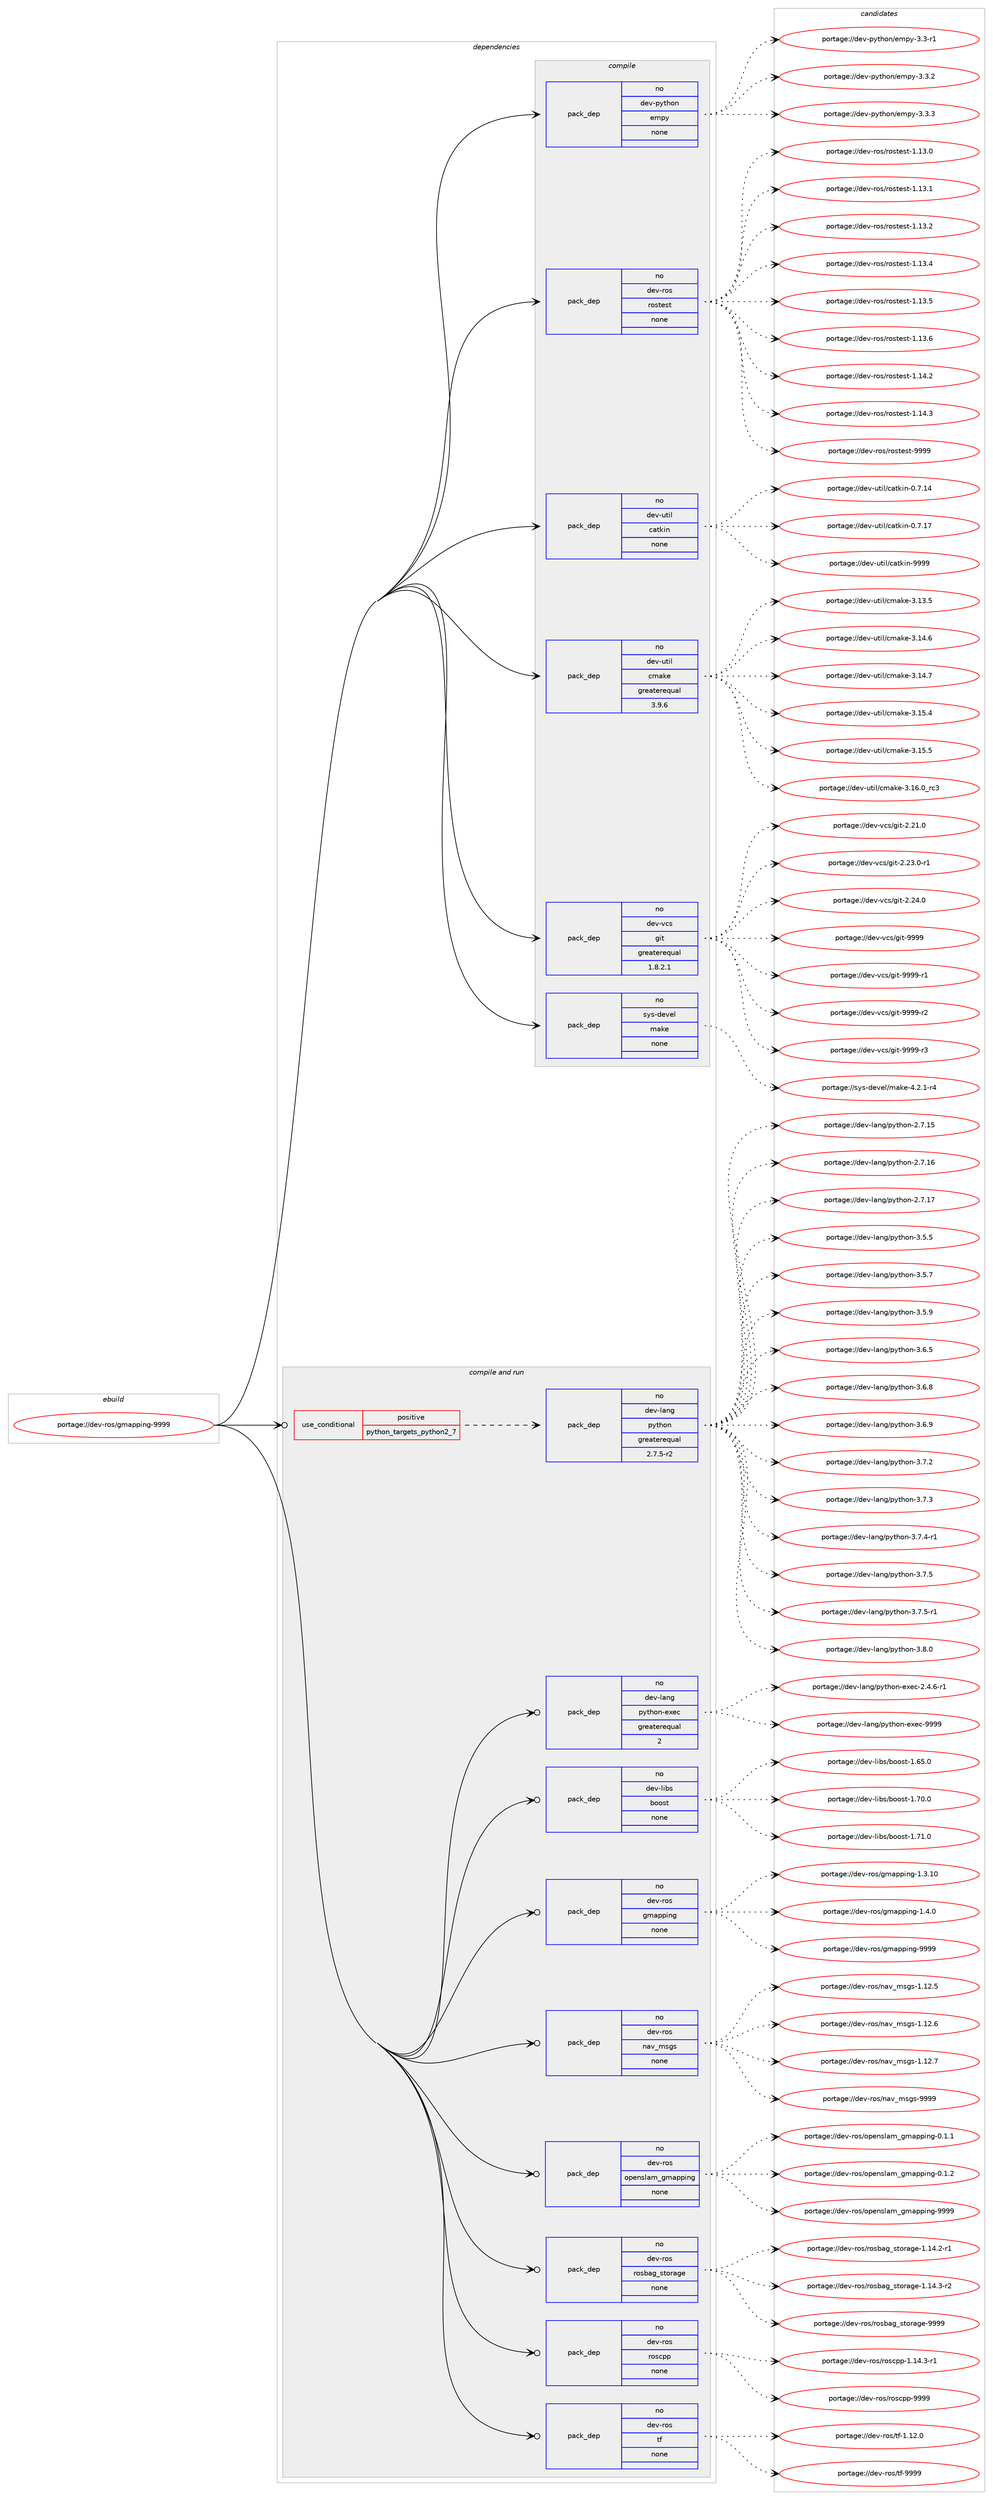 digraph prolog {

# *************
# Graph options
# *************

newrank=true;
concentrate=true;
compound=true;
graph [rankdir=LR,fontname=Helvetica,fontsize=10,ranksep=1.5];#, ranksep=2.5, nodesep=0.2];
edge  [arrowhead=vee];
node  [fontname=Helvetica,fontsize=10];

# **********
# The ebuild
# **********

subgraph cluster_leftcol {
color=gray;
rank=same;
label=<<i>ebuild</i>>;
id [label="portage://dev-ros/gmapping-9999", color=red, width=4, href="../dev-ros/gmapping-9999.svg"];
}

# ****************
# The dependencies
# ****************

subgraph cluster_midcol {
color=gray;
label=<<i>dependencies</i>>;
subgraph cluster_compile {
fillcolor="#eeeeee";
style=filled;
label=<<i>compile</i>>;
subgraph pack142297 {
dependency188475 [label=<<TABLE BORDER="0" CELLBORDER="1" CELLSPACING="0" CELLPADDING="4" WIDTH="220"><TR><TD ROWSPAN="6" CELLPADDING="30">pack_dep</TD></TR><TR><TD WIDTH="110">no</TD></TR><TR><TD>dev-python</TD></TR><TR><TD>empy</TD></TR><TR><TD>none</TD></TR><TR><TD></TD></TR></TABLE>>, shape=none, color=blue];
}
id:e -> dependency188475:w [weight=20,style="solid",arrowhead="vee"];
subgraph pack142298 {
dependency188476 [label=<<TABLE BORDER="0" CELLBORDER="1" CELLSPACING="0" CELLPADDING="4" WIDTH="220"><TR><TD ROWSPAN="6" CELLPADDING="30">pack_dep</TD></TR><TR><TD WIDTH="110">no</TD></TR><TR><TD>dev-ros</TD></TR><TR><TD>rostest</TD></TR><TR><TD>none</TD></TR><TR><TD></TD></TR></TABLE>>, shape=none, color=blue];
}
id:e -> dependency188476:w [weight=20,style="solid",arrowhead="vee"];
subgraph pack142299 {
dependency188477 [label=<<TABLE BORDER="0" CELLBORDER="1" CELLSPACING="0" CELLPADDING="4" WIDTH="220"><TR><TD ROWSPAN="6" CELLPADDING="30">pack_dep</TD></TR><TR><TD WIDTH="110">no</TD></TR><TR><TD>dev-util</TD></TR><TR><TD>catkin</TD></TR><TR><TD>none</TD></TR><TR><TD></TD></TR></TABLE>>, shape=none, color=blue];
}
id:e -> dependency188477:w [weight=20,style="solid",arrowhead="vee"];
subgraph pack142300 {
dependency188478 [label=<<TABLE BORDER="0" CELLBORDER="1" CELLSPACING="0" CELLPADDING="4" WIDTH="220"><TR><TD ROWSPAN="6" CELLPADDING="30">pack_dep</TD></TR><TR><TD WIDTH="110">no</TD></TR><TR><TD>dev-util</TD></TR><TR><TD>cmake</TD></TR><TR><TD>greaterequal</TD></TR><TR><TD>3.9.6</TD></TR></TABLE>>, shape=none, color=blue];
}
id:e -> dependency188478:w [weight=20,style="solid",arrowhead="vee"];
subgraph pack142301 {
dependency188479 [label=<<TABLE BORDER="0" CELLBORDER="1" CELLSPACING="0" CELLPADDING="4" WIDTH="220"><TR><TD ROWSPAN="6" CELLPADDING="30">pack_dep</TD></TR><TR><TD WIDTH="110">no</TD></TR><TR><TD>dev-vcs</TD></TR><TR><TD>git</TD></TR><TR><TD>greaterequal</TD></TR><TR><TD>1.8.2.1</TD></TR></TABLE>>, shape=none, color=blue];
}
id:e -> dependency188479:w [weight=20,style="solid",arrowhead="vee"];
subgraph pack142302 {
dependency188480 [label=<<TABLE BORDER="0" CELLBORDER="1" CELLSPACING="0" CELLPADDING="4" WIDTH="220"><TR><TD ROWSPAN="6" CELLPADDING="30">pack_dep</TD></TR><TR><TD WIDTH="110">no</TD></TR><TR><TD>sys-devel</TD></TR><TR><TD>make</TD></TR><TR><TD>none</TD></TR><TR><TD></TD></TR></TABLE>>, shape=none, color=blue];
}
id:e -> dependency188480:w [weight=20,style="solid",arrowhead="vee"];
}
subgraph cluster_compileandrun {
fillcolor="#eeeeee";
style=filled;
label=<<i>compile and run</i>>;
subgraph cond42750 {
dependency188481 [label=<<TABLE BORDER="0" CELLBORDER="1" CELLSPACING="0" CELLPADDING="4"><TR><TD ROWSPAN="3" CELLPADDING="10">use_conditional</TD></TR><TR><TD>positive</TD></TR><TR><TD>python_targets_python2_7</TD></TR></TABLE>>, shape=none, color=red];
subgraph pack142303 {
dependency188482 [label=<<TABLE BORDER="0" CELLBORDER="1" CELLSPACING="0" CELLPADDING="4" WIDTH="220"><TR><TD ROWSPAN="6" CELLPADDING="30">pack_dep</TD></TR><TR><TD WIDTH="110">no</TD></TR><TR><TD>dev-lang</TD></TR><TR><TD>python</TD></TR><TR><TD>greaterequal</TD></TR><TR><TD>2.7.5-r2</TD></TR></TABLE>>, shape=none, color=blue];
}
dependency188481:e -> dependency188482:w [weight=20,style="dashed",arrowhead="vee"];
}
id:e -> dependency188481:w [weight=20,style="solid",arrowhead="odotvee"];
subgraph pack142304 {
dependency188483 [label=<<TABLE BORDER="0" CELLBORDER="1" CELLSPACING="0" CELLPADDING="4" WIDTH="220"><TR><TD ROWSPAN="6" CELLPADDING="30">pack_dep</TD></TR><TR><TD WIDTH="110">no</TD></TR><TR><TD>dev-lang</TD></TR><TR><TD>python-exec</TD></TR><TR><TD>greaterequal</TD></TR><TR><TD>2</TD></TR></TABLE>>, shape=none, color=blue];
}
id:e -> dependency188483:w [weight=20,style="solid",arrowhead="odotvee"];
subgraph pack142305 {
dependency188484 [label=<<TABLE BORDER="0" CELLBORDER="1" CELLSPACING="0" CELLPADDING="4" WIDTH="220"><TR><TD ROWSPAN="6" CELLPADDING="30">pack_dep</TD></TR><TR><TD WIDTH="110">no</TD></TR><TR><TD>dev-libs</TD></TR><TR><TD>boost</TD></TR><TR><TD>none</TD></TR><TR><TD></TD></TR></TABLE>>, shape=none, color=blue];
}
id:e -> dependency188484:w [weight=20,style="solid",arrowhead="odotvee"];
subgraph pack142306 {
dependency188485 [label=<<TABLE BORDER="0" CELLBORDER="1" CELLSPACING="0" CELLPADDING="4" WIDTH="220"><TR><TD ROWSPAN="6" CELLPADDING="30">pack_dep</TD></TR><TR><TD WIDTH="110">no</TD></TR><TR><TD>dev-ros</TD></TR><TR><TD>gmapping</TD></TR><TR><TD>none</TD></TR><TR><TD></TD></TR></TABLE>>, shape=none, color=blue];
}
id:e -> dependency188485:w [weight=20,style="solid",arrowhead="odotvee"];
subgraph pack142307 {
dependency188486 [label=<<TABLE BORDER="0" CELLBORDER="1" CELLSPACING="0" CELLPADDING="4" WIDTH="220"><TR><TD ROWSPAN="6" CELLPADDING="30">pack_dep</TD></TR><TR><TD WIDTH="110">no</TD></TR><TR><TD>dev-ros</TD></TR><TR><TD>nav_msgs</TD></TR><TR><TD>none</TD></TR><TR><TD></TD></TR></TABLE>>, shape=none, color=blue];
}
id:e -> dependency188486:w [weight=20,style="solid",arrowhead="odotvee"];
subgraph pack142308 {
dependency188487 [label=<<TABLE BORDER="0" CELLBORDER="1" CELLSPACING="0" CELLPADDING="4" WIDTH="220"><TR><TD ROWSPAN="6" CELLPADDING="30">pack_dep</TD></TR><TR><TD WIDTH="110">no</TD></TR><TR><TD>dev-ros</TD></TR><TR><TD>openslam_gmapping</TD></TR><TR><TD>none</TD></TR><TR><TD></TD></TR></TABLE>>, shape=none, color=blue];
}
id:e -> dependency188487:w [weight=20,style="solid",arrowhead="odotvee"];
subgraph pack142309 {
dependency188488 [label=<<TABLE BORDER="0" CELLBORDER="1" CELLSPACING="0" CELLPADDING="4" WIDTH="220"><TR><TD ROWSPAN="6" CELLPADDING="30">pack_dep</TD></TR><TR><TD WIDTH="110">no</TD></TR><TR><TD>dev-ros</TD></TR><TR><TD>rosbag_storage</TD></TR><TR><TD>none</TD></TR><TR><TD></TD></TR></TABLE>>, shape=none, color=blue];
}
id:e -> dependency188488:w [weight=20,style="solid",arrowhead="odotvee"];
subgraph pack142310 {
dependency188489 [label=<<TABLE BORDER="0" CELLBORDER="1" CELLSPACING="0" CELLPADDING="4" WIDTH="220"><TR><TD ROWSPAN="6" CELLPADDING="30">pack_dep</TD></TR><TR><TD WIDTH="110">no</TD></TR><TR><TD>dev-ros</TD></TR><TR><TD>roscpp</TD></TR><TR><TD>none</TD></TR><TR><TD></TD></TR></TABLE>>, shape=none, color=blue];
}
id:e -> dependency188489:w [weight=20,style="solid",arrowhead="odotvee"];
subgraph pack142311 {
dependency188490 [label=<<TABLE BORDER="0" CELLBORDER="1" CELLSPACING="0" CELLPADDING="4" WIDTH="220"><TR><TD ROWSPAN="6" CELLPADDING="30">pack_dep</TD></TR><TR><TD WIDTH="110">no</TD></TR><TR><TD>dev-ros</TD></TR><TR><TD>tf</TD></TR><TR><TD>none</TD></TR><TR><TD></TD></TR></TABLE>>, shape=none, color=blue];
}
id:e -> dependency188490:w [weight=20,style="solid",arrowhead="odotvee"];
}
subgraph cluster_run {
fillcolor="#eeeeee";
style=filled;
label=<<i>run</i>>;
}
}

# **************
# The candidates
# **************

subgraph cluster_choices {
rank=same;
color=gray;
label=<<i>candidates</i>>;

subgraph choice142297 {
color=black;
nodesep=1;
choiceportage1001011184511212111610411111047101109112121455146514511449 [label="portage://dev-python/empy-3.3-r1", color=red, width=4,href="../dev-python/empy-3.3-r1.svg"];
choiceportage1001011184511212111610411111047101109112121455146514650 [label="portage://dev-python/empy-3.3.2", color=red, width=4,href="../dev-python/empy-3.3.2.svg"];
choiceportage1001011184511212111610411111047101109112121455146514651 [label="portage://dev-python/empy-3.3.3", color=red, width=4,href="../dev-python/empy-3.3.3.svg"];
dependency188475:e -> choiceportage1001011184511212111610411111047101109112121455146514511449:w [style=dotted,weight="100"];
dependency188475:e -> choiceportage1001011184511212111610411111047101109112121455146514650:w [style=dotted,weight="100"];
dependency188475:e -> choiceportage1001011184511212111610411111047101109112121455146514651:w [style=dotted,weight="100"];
}
subgraph choice142298 {
color=black;
nodesep=1;
choiceportage100101118451141111154711411111511610111511645494649514648 [label="portage://dev-ros/rostest-1.13.0", color=red, width=4,href="../dev-ros/rostest-1.13.0.svg"];
choiceportage100101118451141111154711411111511610111511645494649514649 [label="portage://dev-ros/rostest-1.13.1", color=red, width=4,href="../dev-ros/rostest-1.13.1.svg"];
choiceportage100101118451141111154711411111511610111511645494649514650 [label="portage://dev-ros/rostest-1.13.2", color=red, width=4,href="../dev-ros/rostest-1.13.2.svg"];
choiceportage100101118451141111154711411111511610111511645494649514652 [label="portage://dev-ros/rostest-1.13.4", color=red, width=4,href="../dev-ros/rostest-1.13.4.svg"];
choiceportage100101118451141111154711411111511610111511645494649514653 [label="portage://dev-ros/rostest-1.13.5", color=red, width=4,href="../dev-ros/rostest-1.13.5.svg"];
choiceportage100101118451141111154711411111511610111511645494649514654 [label="portage://dev-ros/rostest-1.13.6", color=red, width=4,href="../dev-ros/rostest-1.13.6.svg"];
choiceportage100101118451141111154711411111511610111511645494649524650 [label="portage://dev-ros/rostest-1.14.2", color=red, width=4,href="../dev-ros/rostest-1.14.2.svg"];
choiceportage100101118451141111154711411111511610111511645494649524651 [label="portage://dev-ros/rostest-1.14.3", color=red, width=4,href="../dev-ros/rostest-1.14.3.svg"];
choiceportage10010111845114111115471141111151161011151164557575757 [label="portage://dev-ros/rostest-9999", color=red, width=4,href="../dev-ros/rostest-9999.svg"];
dependency188476:e -> choiceportage100101118451141111154711411111511610111511645494649514648:w [style=dotted,weight="100"];
dependency188476:e -> choiceportage100101118451141111154711411111511610111511645494649514649:w [style=dotted,weight="100"];
dependency188476:e -> choiceportage100101118451141111154711411111511610111511645494649514650:w [style=dotted,weight="100"];
dependency188476:e -> choiceportage100101118451141111154711411111511610111511645494649514652:w [style=dotted,weight="100"];
dependency188476:e -> choiceportage100101118451141111154711411111511610111511645494649514653:w [style=dotted,weight="100"];
dependency188476:e -> choiceportage100101118451141111154711411111511610111511645494649514654:w [style=dotted,weight="100"];
dependency188476:e -> choiceportage100101118451141111154711411111511610111511645494649524650:w [style=dotted,weight="100"];
dependency188476:e -> choiceportage100101118451141111154711411111511610111511645494649524651:w [style=dotted,weight="100"];
dependency188476:e -> choiceportage10010111845114111115471141111151161011151164557575757:w [style=dotted,weight="100"];
}
subgraph choice142299 {
color=black;
nodesep=1;
choiceportage1001011184511711610510847999711610710511045484655464952 [label="portage://dev-util/catkin-0.7.14", color=red, width=4,href="../dev-util/catkin-0.7.14.svg"];
choiceportage1001011184511711610510847999711610710511045484655464955 [label="portage://dev-util/catkin-0.7.17", color=red, width=4,href="../dev-util/catkin-0.7.17.svg"];
choiceportage100101118451171161051084799971161071051104557575757 [label="portage://dev-util/catkin-9999", color=red, width=4,href="../dev-util/catkin-9999.svg"];
dependency188477:e -> choiceportage1001011184511711610510847999711610710511045484655464952:w [style=dotted,weight="100"];
dependency188477:e -> choiceportage1001011184511711610510847999711610710511045484655464955:w [style=dotted,weight="100"];
dependency188477:e -> choiceportage100101118451171161051084799971161071051104557575757:w [style=dotted,weight="100"];
}
subgraph choice142300 {
color=black;
nodesep=1;
choiceportage1001011184511711610510847991099710710145514649514653 [label="portage://dev-util/cmake-3.13.5", color=red, width=4,href="../dev-util/cmake-3.13.5.svg"];
choiceportage1001011184511711610510847991099710710145514649524654 [label="portage://dev-util/cmake-3.14.6", color=red, width=4,href="../dev-util/cmake-3.14.6.svg"];
choiceportage1001011184511711610510847991099710710145514649524655 [label="portage://dev-util/cmake-3.14.7", color=red, width=4,href="../dev-util/cmake-3.14.7.svg"];
choiceportage1001011184511711610510847991099710710145514649534652 [label="portage://dev-util/cmake-3.15.4", color=red, width=4,href="../dev-util/cmake-3.15.4.svg"];
choiceportage1001011184511711610510847991099710710145514649534653 [label="portage://dev-util/cmake-3.15.5", color=red, width=4,href="../dev-util/cmake-3.15.5.svg"];
choiceportage1001011184511711610510847991099710710145514649544648951149951 [label="portage://dev-util/cmake-3.16.0_rc3", color=red, width=4,href="../dev-util/cmake-3.16.0_rc3.svg"];
dependency188478:e -> choiceportage1001011184511711610510847991099710710145514649514653:w [style=dotted,weight="100"];
dependency188478:e -> choiceportage1001011184511711610510847991099710710145514649524654:w [style=dotted,weight="100"];
dependency188478:e -> choiceportage1001011184511711610510847991099710710145514649524655:w [style=dotted,weight="100"];
dependency188478:e -> choiceportage1001011184511711610510847991099710710145514649534652:w [style=dotted,weight="100"];
dependency188478:e -> choiceportage1001011184511711610510847991099710710145514649534653:w [style=dotted,weight="100"];
dependency188478:e -> choiceportage1001011184511711610510847991099710710145514649544648951149951:w [style=dotted,weight="100"];
}
subgraph choice142301 {
color=black;
nodesep=1;
choiceportage10010111845118991154710310511645504650494648 [label="portage://dev-vcs/git-2.21.0", color=red, width=4,href="../dev-vcs/git-2.21.0.svg"];
choiceportage100101118451189911547103105116455046505146484511449 [label="portage://dev-vcs/git-2.23.0-r1", color=red, width=4,href="../dev-vcs/git-2.23.0-r1.svg"];
choiceportage10010111845118991154710310511645504650524648 [label="portage://dev-vcs/git-2.24.0", color=red, width=4,href="../dev-vcs/git-2.24.0.svg"];
choiceportage1001011184511899115471031051164557575757 [label="portage://dev-vcs/git-9999", color=red, width=4,href="../dev-vcs/git-9999.svg"];
choiceportage10010111845118991154710310511645575757574511449 [label="portage://dev-vcs/git-9999-r1", color=red, width=4,href="../dev-vcs/git-9999-r1.svg"];
choiceportage10010111845118991154710310511645575757574511450 [label="portage://dev-vcs/git-9999-r2", color=red, width=4,href="../dev-vcs/git-9999-r2.svg"];
choiceportage10010111845118991154710310511645575757574511451 [label="portage://dev-vcs/git-9999-r3", color=red, width=4,href="../dev-vcs/git-9999-r3.svg"];
dependency188479:e -> choiceportage10010111845118991154710310511645504650494648:w [style=dotted,weight="100"];
dependency188479:e -> choiceportage100101118451189911547103105116455046505146484511449:w [style=dotted,weight="100"];
dependency188479:e -> choiceportage10010111845118991154710310511645504650524648:w [style=dotted,weight="100"];
dependency188479:e -> choiceportage1001011184511899115471031051164557575757:w [style=dotted,weight="100"];
dependency188479:e -> choiceportage10010111845118991154710310511645575757574511449:w [style=dotted,weight="100"];
dependency188479:e -> choiceportage10010111845118991154710310511645575757574511450:w [style=dotted,weight="100"];
dependency188479:e -> choiceportage10010111845118991154710310511645575757574511451:w [style=dotted,weight="100"];
}
subgraph choice142302 {
color=black;
nodesep=1;
choiceportage1151211154510010111810110847109971071014552465046494511452 [label="portage://sys-devel/make-4.2.1-r4", color=red, width=4,href="../sys-devel/make-4.2.1-r4.svg"];
dependency188480:e -> choiceportage1151211154510010111810110847109971071014552465046494511452:w [style=dotted,weight="100"];
}
subgraph choice142303 {
color=black;
nodesep=1;
choiceportage10010111845108971101034711212111610411111045504655464953 [label="portage://dev-lang/python-2.7.15", color=red, width=4,href="../dev-lang/python-2.7.15.svg"];
choiceportage10010111845108971101034711212111610411111045504655464954 [label="portage://dev-lang/python-2.7.16", color=red, width=4,href="../dev-lang/python-2.7.16.svg"];
choiceportage10010111845108971101034711212111610411111045504655464955 [label="portage://dev-lang/python-2.7.17", color=red, width=4,href="../dev-lang/python-2.7.17.svg"];
choiceportage100101118451089711010347112121116104111110455146534653 [label="portage://dev-lang/python-3.5.5", color=red, width=4,href="../dev-lang/python-3.5.5.svg"];
choiceportage100101118451089711010347112121116104111110455146534655 [label="portage://dev-lang/python-3.5.7", color=red, width=4,href="../dev-lang/python-3.5.7.svg"];
choiceportage100101118451089711010347112121116104111110455146534657 [label="portage://dev-lang/python-3.5.9", color=red, width=4,href="../dev-lang/python-3.5.9.svg"];
choiceportage100101118451089711010347112121116104111110455146544653 [label="portage://dev-lang/python-3.6.5", color=red, width=4,href="../dev-lang/python-3.6.5.svg"];
choiceportage100101118451089711010347112121116104111110455146544656 [label="portage://dev-lang/python-3.6.8", color=red, width=4,href="../dev-lang/python-3.6.8.svg"];
choiceportage100101118451089711010347112121116104111110455146544657 [label="portage://dev-lang/python-3.6.9", color=red, width=4,href="../dev-lang/python-3.6.9.svg"];
choiceportage100101118451089711010347112121116104111110455146554650 [label="portage://dev-lang/python-3.7.2", color=red, width=4,href="../dev-lang/python-3.7.2.svg"];
choiceportage100101118451089711010347112121116104111110455146554651 [label="portage://dev-lang/python-3.7.3", color=red, width=4,href="../dev-lang/python-3.7.3.svg"];
choiceportage1001011184510897110103471121211161041111104551465546524511449 [label="portage://dev-lang/python-3.7.4-r1", color=red, width=4,href="../dev-lang/python-3.7.4-r1.svg"];
choiceportage100101118451089711010347112121116104111110455146554653 [label="portage://dev-lang/python-3.7.5", color=red, width=4,href="../dev-lang/python-3.7.5.svg"];
choiceportage1001011184510897110103471121211161041111104551465546534511449 [label="portage://dev-lang/python-3.7.5-r1", color=red, width=4,href="../dev-lang/python-3.7.5-r1.svg"];
choiceportage100101118451089711010347112121116104111110455146564648 [label="portage://dev-lang/python-3.8.0", color=red, width=4,href="../dev-lang/python-3.8.0.svg"];
dependency188482:e -> choiceportage10010111845108971101034711212111610411111045504655464953:w [style=dotted,weight="100"];
dependency188482:e -> choiceportage10010111845108971101034711212111610411111045504655464954:w [style=dotted,weight="100"];
dependency188482:e -> choiceportage10010111845108971101034711212111610411111045504655464955:w [style=dotted,weight="100"];
dependency188482:e -> choiceportage100101118451089711010347112121116104111110455146534653:w [style=dotted,weight="100"];
dependency188482:e -> choiceportage100101118451089711010347112121116104111110455146534655:w [style=dotted,weight="100"];
dependency188482:e -> choiceportage100101118451089711010347112121116104111110455146534657:w [style=dotted,weight="100"];
dependency188482:e -> choiceportage100101118451089711010347112121116104111110455146544653:w [style=dotted,weight="100"];
dependency188482:e -> choiceportage100101118451089711010347112121116104111110455146544656:w [style=dotted,weight="100"];
dependency188482:e -> choiceportage100101118451089711010347112121116104111110455146544657:w [style=dotted,weight="100"];
dependency188482:e -> choiceportage100101118451089711010347112121116104111110455146554650:w [style=dotted,weight="100"];
dependency188482:e -> choiceportage100101118451089711010347112121116104111110455146554651:w [style=dotted,weight="100"];
dependency188482:e -> choiceportage1001011184510897110103471121211161041111104551465546524511449:w [style=dotted,weight="100"];
dependency188482:e -> choiceportage100101118451089711010347112121116104111110455146554653:w [style=dotted,weight="100"];
dependency188482:e -> choiceportage1001011184510897110103471121211161041111104551465546534511449:w [style=dotted,weight="100"];
dependency188482:e -> choiceportage100101118451089711010347112121116104111110455146564648:w [style=dotted,weight="100"];
}
subgraph choice142304 {
color=black;
nodesep=1;
choiceportage10010111845108971101034711212111610411111045101120101994550465246544511449 [label="portage://dev-lang/python-exec-2.4.6-r1", color=red, width=4,href="../dev-lang/python-exec-2.4.6-r1.svg"];
choiceportage10010111845108971101034711212111610411111045101120101994557575757 [label="portage://dev-lang/python-exec-9999", color=red, width=4,href="../dev-lang/python-exec-9999.svg"];
dependency188483:e -> choiceportage10010111845108971101034711212111610411111045101120101994550465246544511449:w [style=dotted,weight="100"];
dependency188483:e -> choiceportage10010111845108971101034711212111610411111045101120101994557575757:w [style=dotted,weight="100"];
}
subgraph choice142305 {
color=black;
nodesep=1;
choiceportage1001011184510810598115479811111111511645494654534648 [label="portage://dev-libs/boost-1.65.0", color=red, width=4,href="../dev-libs/boost-1.65.0.svg"];
choiceportage1001011184510810598115479811111111511645494655484648 [label="portage://dev-libs/boost-1.70.0", color=red, width=4,href="../dev-libs/boost-1.70.0.svg"];
choiceportage1001011184510810598115479811111111511645494655494648 [label="portage://dev-libs/boost-1.71.0", color=red, width=4,href="../dev-libs/boost-1.71.0.svg"];
dependency188484:e -> choiceportage1001011184510810598115479811111111511645494654534648:w [style=dotted,weight="100"];
dependency188484:e -> choiceportage1001011184510810598115479811111111511645494655484648:w [style=dotted,weight="100"];
dependency188484:e -> choiceportage1001011184510810598115479811111111511645494655494648:w [style=dotted,weight="100"];
}
subgraph choice142306 {
color=black;
nodesep=1;
choiceportage10010111845114111115471031099711211210511010345494651464948 [label="portage://dev-ros/gmapping-1.3.10", color=red, width=4,href="../dev-ros/gmapping-1.3.10.svg"];
choiceportage100101118451141111154710310997112112105110103454946524648 [label="portage://dev-ros/gmapping-1.4.0", color=red, width=4,href="../dev-ros/gmapping-1.4.0.svg"];
choiceportage1001011184511411111547103109971121121051101034557575757 [label="portage://dev-ros/gmapping-9999", color=red, width=4,href="../dev-ros/gmapping-9999.svg"];
dependency188485:e -> choiceportage10010111845114111115471031099711211210511010345494651464948:w [style=dotted,weight="100"];
dependency188485:e -> choiceportage100101118451141111154710310997112112105110103454946524648:w [style=dotted,weight="100"];
dependency188485:e -> choiceportage1001011184511411111547103109971121121051101034557575757:w [style=dotted,weight="100"];
}
subgraph choice142307 {
color=black;
nodesep=1;
choiceportage1001011184511411111547110971189510911510311545494649504653 [label="portage://dev-ros/nav_msgs-1.12.5", color=red, width=4,href="../dev-ros/nav_msgs-1.12.5.svg"];
choiceportage1001011184511411111547110971189510911510311545494649504654 [label="portage://dev-ros/nav_msgs-1.12.6", color=red, width=4,href="../dev-ros/nav_msgs-1.12.6.svg"];
choiceportage1001011184511411111547110971189510911510311545494649504655 [label="portage://dev-ros/nav_msgs-1.12.7", color=red, width=4,href="../dev-ros/nav_msgs-1.12.7.svg"];
choiceportage100101118451141111154711097118951091151031154557575757 [label="portage://dev-ros/nav_msgs-9999", color=red, width=4,href="../dev-ros/nav_msgs-9999.svg"];
dependency188486:e -> choiceportage1001011184511411111547110971189510911510311545494649504653:w [style=dotted,weight="100"];
dependency188486:e -> choiceportage1001011184511411111547110971189510911510311545494649504654:w [style=dotted,weight="100"];
dependency188486:e -> choiceportage1001011184511411111547110971189510911510311545494649504655:w [style=dotted,weight="100"];
dependency188486:e -> choiceportage100101118451141111154711097118951091151031154557575757:w [style=dotted,weight="100"];
}
subgraph choice142308 {
color=black;
nodesep=1;
choiceportage1001011184511411111547111112101110115108971099510310997112112105110103454846494649 [label="portage://dev-ros/openslam_gmapping-0.1.1", color=red, width=4,href="../dev-ros/openslam_gmapping-0.1.1.svg"];
choiceportage1001011184511411111547111112101110115108971099510310997112112105110103454846494650 [label="portage://dev-ros/openslam_gmapping-0.1.2", color=red, width=4,href="../dev-ros/openslam_gmapping-0.1.2.svg"];
choiceportage10010111845114111115471111121011101151089710995103109971121121051101034557575757 [label="portage://dev-ros/openslam_gmapping-9999", color=red, width=4,href="../dev-ros/openslam_gmapping-9999.svg"];
dependency188487:e -> choiceportage1001011184511411111547111112101110115108971099510310997112112105110103454846494649:w [style=dotted,weight="100"];
dependency188487:e -> choiceportage1001011184511411111547111112101110115108971099510310997112112105110103454846494650:w [style=dotted,weight="100"];
dependency188487:e -> choiceportage10010111845114111115471111121011101151089710995103109971121121051101034557575757:w [style=dotted,weight="100"];
}
subgraph choice142309 {
color=black;
nodesep=1;
choiceportage100101118451141111154711411111598971039511511611111497103101454946495246504511449 [label="portage://dev-ros/rosbag_storage-1.14.2-r1", color=red, width=4,href="../dev-ros/rosbag_storage-1.14.2-r1.svg"];
choiceportage100101118451141111154711411111598971039511511611111497103101454946495246514511450 [label="portage://dev-ros/rosbag_storage-1.14.3-r2", color=red, width=4,href="../dev-ros/rosbag_storage-1.14.3-r2.svg"];
choiceportage1001011184511411111547114111115989710395115116111114971031014557575757 [label="portage://dev-ros/rosbag_storage-9999", color=red, width=4,href="../dev-ros/rosbag_storage-9999.svg"];
dependency188488:e -> choiceportage100101118451141111154711411111598971039511511611111497103101454946495246504511449:w [style=dotted,weight="100"];
dependency188488:e -> choiceportage100101118451141111154711411111598971039511511611111497103101454946495246514511450:w [style=dotted,weight="100"];
dependency188488:e -> choiceportage1001011184511411111547114111115989710395115116111114971031014557575757:w [style=dotted,weight="100"];
}
subgraph choice142310 {
color=black;
nodesep=1;
choiceportage100101118451141111154711411111599112112454946495246514511449 [label="portage://dev-ros/roscpp-1.14.3-r1", color=red, width=4,href="../dev-ros/roscpp-1.14.3-r1.svg"];
choiceportage1001011184511411111547114111115991121124557575757 [label="portage://dev-ros/roscpp-9999", color=red, width=4,href="../dev-ros/roscpp-9999.svg"];
dependency188489:e -> choiceportage100101118451141111154711411111599112112454946495246514511449:w [style=dotted,weight="100"];
dependency188489:e -> choiceportage1001011184511411111547114111115991121124557575757:w [style=dotted,weight="100"];
}
subgraph choice142311 {
color=black;
nodesep=1;
choiceportage100101118451141111154711610245494649504648 [label="portage://dev-ros/tf-1.12.0", color=red, width=4,href="../dev-ros/tf-1.12.0.svg"];
choiceportage10010111845114111115471161024557575757 [label="portage://dev-ros/tf-9999", color=red, width=4,href="../dev-ros/tf-9999.svg"];
dependency188490:e -> choiceportage100101118451141111154711610245494649504648:w [style=dotted,weight="100"];
dependency188490:e -> choiceportage10010111845114111115471161024557575757:w [style=dotted,weight="100"];
}
}

}

